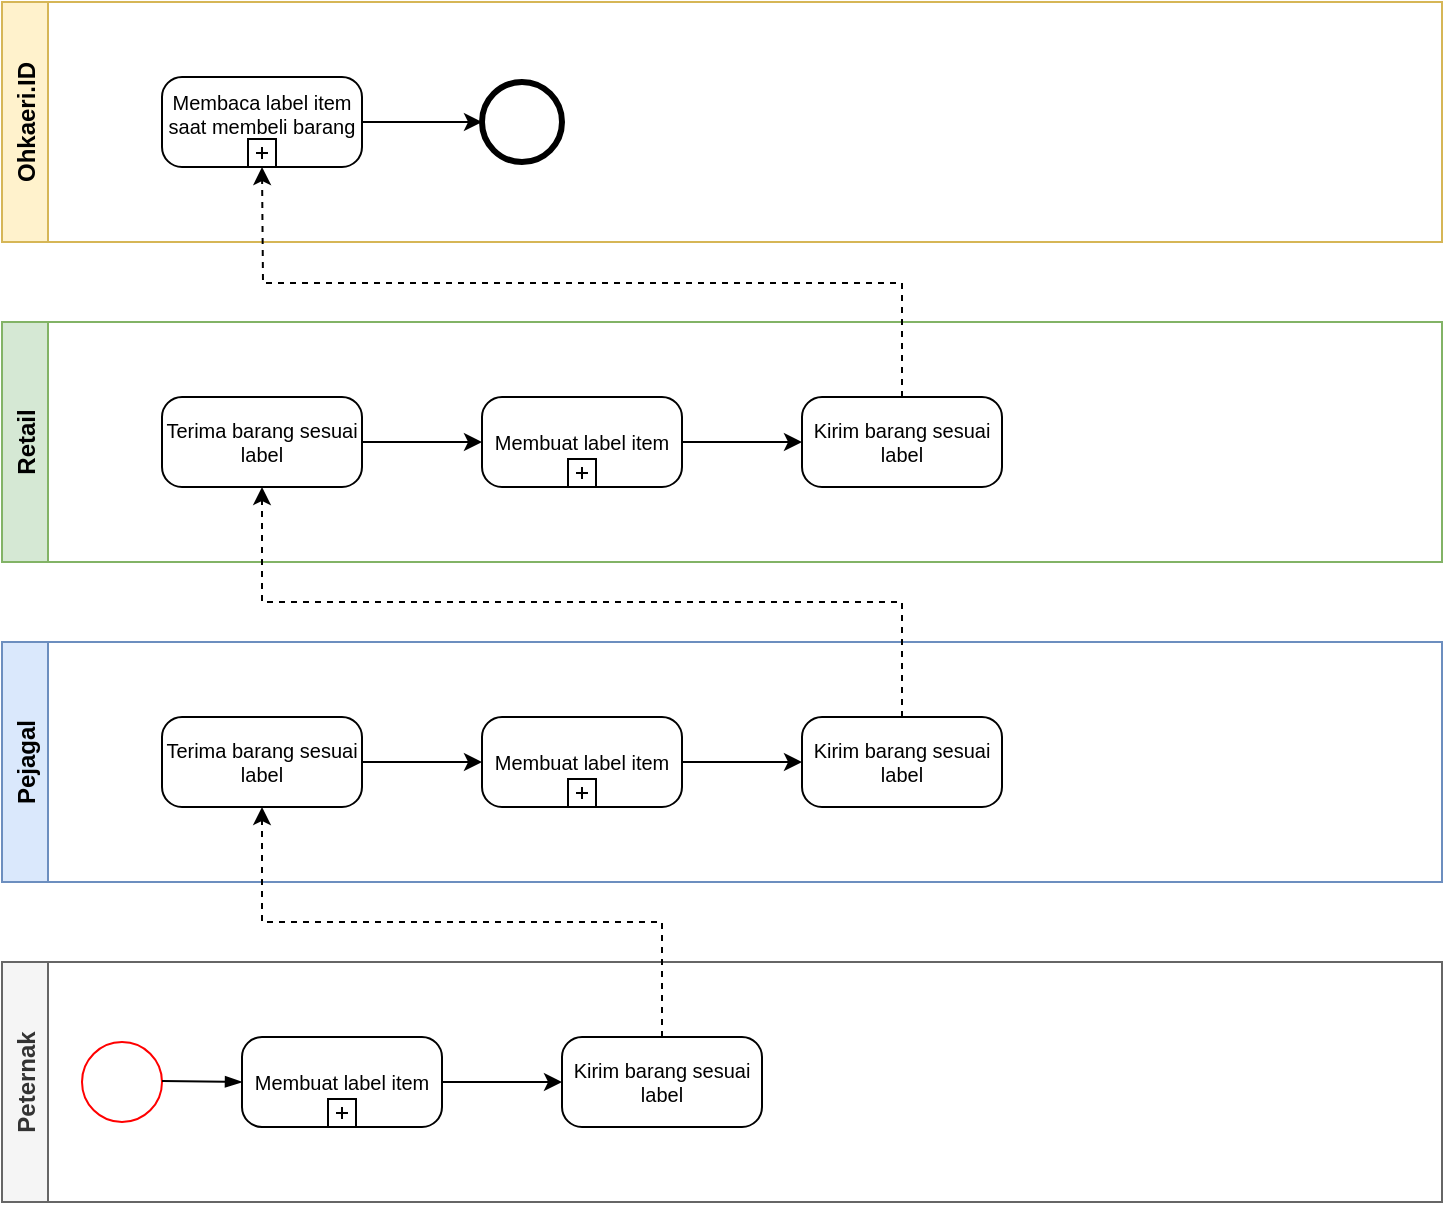 <mxfile version="16.1.2" type="github">
  <diagram id="Ppr8t3euyEViD80xvfqJ" name="Page-1">
    <mxGraphModel dx="1240" dy="631" grid="1" gridSize="10" guides="1" tooltips="1" connect="1" arrows="1" fold="1" page="1" pageScale="1" pageWidth="827" pageHeight="1169" math="0" shadow="0">
      <root>
        <mxCell id="0" />
        <mxCell id="1" parent="0" />
        <mxCell id="DeAB8FuBF1HyqQiYkL0p-1" value="Pejagal" style="swimlane;horizontal=0;fillColor=#dae8fc;strokeColor=#6c8ebf;" vertex="1" parent="1">
          <mxGeometry x="80" y="640" width="720" height="120" as="geometry" />
        </mxCell>
        <mxCell id="DeAB8FuBF1HyqQiYkL0p-2" style="edgeStyle=orthogonalEdgeStyle;rounded=0;orthogonalLoop=1;jettySize=auto;html=1;exitX=1;exitY=0.5;exitDx=0;exitDy=0;exitPerimeter=0;entryX=0;entryY=0.5;entryDx=0;entryDy=0;entryPerimeter=0;" edge="1" parent="DeAB8FuBF1HyqQiYkL0p-1" source="DeAB8FuBF1HyqQiYkL0p-3" target="DeAB8FuBF1HyqQiYkL0p-5">
          <mxGeometry relative="1" as="geometry" />
        </mxCell>
        <mxCell id="DeAB8FuBF1HyqQiYkL0p-3" value="Terima barang sesuai label" style="points=[[0.25,0,0],[0.5,0,0],[0.75,0,0],[1,0.25,0],[1,0.5,0],[1,0.75,0],[0.75,1,0],[0.5,1,0],[0.25,1,0],[0,0.75,0],[0,0.5,0],[0,0.25,0]];shape=mxgraph.bpmn.task;whiteSpace=wrap;rectStyle=rounded;size=10;taskMarker=abstract;fontSize=10;" vertex="1" parent="DeAB8FuBF1HyqQiYkL0p-1">
          <mxGeometry x="80" y="37.5" width="100" height="45" as="geometry" />
        </mxCell>
        <mxCell id="DeAB8FuBF1HyqQiYkL0p-4" style="edgeStyle=orthogonalEdgeStyle;rounded=0;orthogonalLoop=1;jettySize=auto;html=1;exitX=1;exitY=0.5;exitDx=0;exitDy=0;exitPerimeter=0;entryX=0;entryY=0.5;entryDx=0;entryDy=0;entryPerimeter=0;" edge="1" parent="DeAB8FuBF1HyqQiYkL0p-1" source="DeAB8FuBF1HyqQiYkL0p-5" target="DeAB8FuBF1HyqQiYkL0p-6">
          <mxGeometry relative="1" as="geometry" />
        </mxCell>
        <mxCell id="DeAB8FuBF1HyqQiYkL0p-5" value="Membuat label item" style="points=[[0.25,0,0],[0.5,0,0],[0.75,0,0],[1,0.25,0],[1,0.5,0],[1,0.75,0],[0.75,1,0],[0.5,1,0],[0.25,1,0],[0,0.75,0],[0,0.5,0],[0,0.25,0]];shape=mxgraph.bpmn.task;whiteSpace=wrap;rectStyle=rounded;size=10;taskMarker=abstract;isLoopSub=1;fontSize=10;" vertex="1" parent="DeAB8FuBF1HyqQiYkL0p-1">
          <mxGeometry x="240" y="37.5" width="100" height="45" as="geometry" />
        </mxCell>
        <mxCell id="DeAB8FuBF1HyqQiYkL0p-6" value="Kirim barang sesuai label" style="points=[[0.25,0,0],[0.5,0,0],[0.75,0,0],[1,0.25,0],[1,0.5,0],[1,0.75,0],[0.75,1,0],[0.5,1,0],[0.25,1,0],[0,0.75,0],[0,0.5,0],[0,0.25,0]];shape=mxgraph.bpmn.task;whiteSpace=wrap;rectStyle=rounded;size=10;taskMarker=abstract;fontSize=10;" vertex="1" parent="DeAB8FuBF1HyqQiYkL0p-1">
          <mxGeometry x="400" y="37.5" width="100" height="45" as="geometry" />
        </mxCell>
        <mxCell id="DeAB8FuBF1HyqQiYkL0p-7" value="Retail" style="swimlane;horizontal=0;fillColor=#d5e8d4;strokeColor=#82b366;" vertex="1" parent="1">
          <mxGeometry x="80" y="480" width="720" height="120" as="geometry" />
        </mxCell>
        <mxCell id="DeAB8FuBF1HyqQiYkL0p-8" style="edgeStyle=orthogonalEdgeStyle;rounded=0;orthogonalLoop=1;jettySize=auto;html=1;exitX=1;exitY=0.5;exitDx=0;exitDy=0;exitPerimeter=0;" edge="1" parent="DeAB8FuBF1HyqQiYkL0p-7" source="DeAB8FuBF1HyqQiYkL0p-9" target="DeAB8FuBF1HyqQiYkL0p-11">
          <mxGeometry relative="1" as="geometry" />
        </mxCell>
        <mxCell id="DeAB8FuBF1HyqQiYkL0p-9" value="Terima barang sesuai label" style="points=[[0.25,0,0],[0.5,0,0],[0.75,0,0],[1,0.25,0],[1,0.5,0],[1,0.75,0],[0.75,1,0],[0.5,1,0],[0.25,1,0],[0,0.75,0],[0,0.5,0],[0,0.25,0]];shape=mxgraph.bpmn.task;whiteSpace=wrap;rectStyle=rounded;size=10;taskMarker=abstract;fontSize=10;" vertex="1" parent="DeAB8FuBF1HyqQiYkL0p-7">
          <mxGeometry x="80" y="37.5" width="100" height="45" as="geometry" />
        </mxCell>
        <mxCell id="DeAB8FuBF1HyqQiYkL0p-10" style="edgeStyle=orthogonalEdgeStyle;rounded=0;orthogonalLoop=1;jettySize=auto;html=1;exitX=1;exitY=0.5;exitDx=0;exitDy=0;exitPerimeter=0;entryX=0;entryY=0.5;entryDx=0;entryDy=0;entryPerimeter=0;" edge="1" parent="DeAB8FuBF1HyqQiYkL0p-7" source="DeAB8FuBF1HyqQiYkL0p-11" target="DeAB8FuBF1HyqQiYkL0p-12">
          <mxGeometry relative="1" as="geometry" />
        </mxCell>
        <mxCell id="DeAB8FuBF1HyqQiYkL0p-11" value="Membuat label item" style="points=[[0.25,0,0],[0.5,0,0],[0.75,0,0],[1,0.25,0],[1,0.5,0],[1,0.75,0],[0.75,1,0],[0.5,1,0],[0.25,1,0],[0,0.75,0],[0,0.5,0],[0,0.25,0]];shape=mxgraph.bpmn.task;whiteSpace=wrap;rectStyle=rounded;size=10;taskMarker=abstract;isLoopSub=1;fontSize=10;" vertex="1" parent="DeAB8FuBF1HyqQiYkL0p-7">
          <mxGeometry x="240" y="37.5" width="100" height="45" as="geometry" />
        </mxCell>
        <mxCell id="DeAB8FuBF1HyqQiYkL0p-12" value="Kirim barang sesuai label" style="points=[[0.25,0,0],[0.5,0,0],[0.75,0,0],[1,0.25,0],[1,0.5,0],[1,0.75,0],[0.75,1,0],[0.5,1,0],[0.25,1,0],[0,0.75,0],[0,0.5,0],[0,0.25,0]];shape=mxgraph.bpmn.task;whiteSpace=wrap;rectStyle=rounded;size=10;taskMarker=abstract;fontSize=10;" vertex="1" parent="DeAB8FuBF1HyqQiYkL0p-7">
          <mxGeometry x="400" y="37.5" width="100" height="45" as="geometry" />
        </mxCell>
        <mxCell id="DeAB8FuBF1HyqQiYkL0p-19" value="Ohkaeri.ID" style="swimlane;horizontal=0;startSize=23;fillColor=#fff2cc;strokeColor=#d6b656;" vertex="1" parent="1">
          <mxGeometry x="80" y="320" width="720" height="120" as="geometry" />
        </mxCell>
        <mxCell id="DeAB8FuBF1HyqQiYkL0p-20" style="edgeStyle=orthogonalEdgeStyle;rounded=0;orthogonalLoop=1;jettySize=auto;html=1;exitX=1;exitY=0.5;exitDx=0;exitDy=0;exitPerimeter=0;" edge="1" parent="DeAB8FuBF1HyqQiYkL0p-19" source="DeAB8FuBF1HyqQiYkL0p-21" target="DeAB8FuBF1HyqQiYkL0p-22">
          <mxGeometry relative="1" as="geometry" />
        </mxCell>
        <mxCell id="DeAB8FuBF1HyqQiYkL0p-21" value="Membaca label item saat membeli barang" style="points=[[0.25,0,0],[0.5,0,0],[0.75,0,0],[1,0.25,0],[1,0.5,0],[1,0.75,0],[0.75,1,0],[0.5,1,0],[0.25,1,0],[0,0.75,0],[0,0.5,0],[0,0.25,0]];shape=mxgraph.bpmn.task;whiteSpace=wrap;rectStyle=rounded;size=10;taskMarker=abstract;isLoopSub=1;fontSize=10;verticalAlign=top;" vertex="1" parent="DeAB8FuBF1HyqQiYkL0p-19">
          <mxGeometry x="80" y="37.5" width="100" height="45" as="geometry" />
        </mxCell>
        <mxCell id="DeAB8FuBF1HyqQiYkL0p-22" value="" style="points=[[0.145,0.145,0],[0.5,0,0],[0.855,0.145,0],[1,0.5,0],[0.855,0.855,0],[0.5,1,0],[0.145,0.855,0],[0,0.5,0]];shape=mxgraph.bpmn.event;html=1;verticalLabelPosition=bottom;labelBackgroundColor=#ffffff;verticalAlign=top;align=center;perimeter=ellipsePerimeter;outlineConnect=0;aspect=fixed;outline=end;symbol=terminate2;" vertex="1" parent="DeAB8FuBF1HyqQiYkL0p-19">
          <mxGeometry x="240" y="40" width="40" height="40" as="geometry" />
        </mxCell>
        <mxCell id="DeAB8FuBF1HyqQiYkL0p-23" value="Peternak" style="swimlane;horizontal=0;startSize=23;fillColor=#f5f5f5;fontColor=#333333;strokeColor=#666666;" vertex="1" parent="1">
          <mxGeometry x="80" y="800" width="720" height="120" as="geometry" />
        </mxCell>
        <mxCell id="DeAB8FuBF1HyqQiYkL0p-24" value="" style="ellipse;whiteSpace=wrap;html=1;aspect=fixed;strokeColor=#FF0000;" vertex="1" parent="DeAB8FuBF1HyqQiYkL0p-23">
          <mxGeometry x="40" y="40" width="40" height="40" as="geometry" />
        </mxCell>
        <mxCell id="DeAB8FuBF1HyqQiYkL0p-25" value="Kirim barang sesuai label" style="points=[[0.25,0,0],[0.5,0,0],[0.75,0,0],[1,0.25,0],[1,0.5,0],[1,0.75,0],[0.75,1,0],[0.5,1,0],[0.25,1,0],[0,0.75,0],[0,0.5,0],[0,0.25,0]];shape=mxgraph.bpmn.task;whiteSpace=wrap;rectStyle=rounded;size=10;taskMarker=abstract;fontSize=10;" vertex="1" parent="DeAB8FuBF1HyqQiYkL0p-23">
          <mxGeometry x="280" y="37.5" width="100" height="45" as="geometry" />
        </mxCell>
        <mxCell id="DeAB8FuBF1HyqQiYkL0p-26" style="edgeStyle=none;rounded=0;orthogonalLoop=1;jettySize=auto;html=1;exitX=1;exitY=0.5;exitDx=0;exitDy=0;exitPerimeter=0;fontSize=10;" edge="1" parent="DeAB8FuBF1HyqQiYkL0p-23" source="DeAB8FuBF1HyqQiYkL0p-27" target="DeAB8FuBF1HyqQiYkL0p-25">
          <mxGeometry relative="1" as="geometry" />
        </mxCell>
        <mxCell id="DeAB8FuBF1HyqQiYkL0p-27" value="Membuat label item" style="points=[[0.25,0,0],[0.5,0,0],[0.75,0,0],[1,0.25,0],[1,0.5,0],[1,0.75,0],[0.75,1,0],[0.5,1,0],[0.25,1,0],[0,0.75,0],[0,0.5,0],[0,0.25,0]];shape=mxgraph.bpmn.task;whiteSpace=wrap;rectStyle=rounded;size=10;taskMarker=abstract;isLoopSub=1;fontSize=10;" vertex="1" parent="DeAB8FuBF1HyqQiYkL0p-23">
          <mxGeometry x="120" y="37.5" width="100" height="45" as="geometry" />
        </mxCell>
        <mxCell id="DeAB8FuBF1HyqQiYkL0p-28" value="" style="fontSize=12;html=1;endArrow=blockThin;endFill=1;rounded=0;entryX=0;entryY=0.5;entryDx=0;entryDy=0;entryPerimeter=0;" edge="1" parent="DeAB8FuBF1HyqQiYkL0p-23" target="DeAB8FuBF1HyqQiYkL0p-27">
          <mxGeometry width="160" relative="1" as="geometry">
            <mxPoint x="80" y="59.5" as="sourcePoint" />
            <mxPoint x="240" y="59.5" as="targetPoint" />
          </mxGeometry>
        </mxCell>
        <mxCell id="DeAB8FuBF1HyqQiYkL0p-31" style="edgeStyle=orthogonalEdgeStyle;rounded=0;orthogonalLoop=1;jettySize=auto;html=1;exitX=0.5;exitY=0;exitDx=0;exitDy=0;exitPerimeter=0;entryX=0.5;entryY=1;entryDx=0;entryDy=0;entryPerimeter=0;dashed=1;" edge="1" parent="1" source="DeAB8FuBF1HyqQiYkL0p-25" target="DeAB8FuBF1HyqQiYkL0p-3">
          <mxGeometry relative="1" as="geometry" />
        </mxCell>
        <mxCell id="DeAB8FuBF1HyqQiYkL0p-32" style="edgeStyle=orthogonalEdgeStyle;rounded=0;orthogonalLoop=1;jettySize=auto;html=1;exitX=0.5;exitY=0;exitDx=0;exitDy=0;exitPerimeter=0;entryX=0.5;entryY=1;entryDx=0;entryDy=0;entryPerimeter=0;dashed=1;" edge="1" parent="1" source="DeAB8FuBF1HyqQiYkL0p-6" target="DeAB8FuBF1HyqQiYkL0p-9">
          <mxGeometry relative="1" as="geometry" />
        </mxCell>
        <mxCell id="DeAB8FuBF1HyqQiYkL0p-33" style="edgeStyle=orthogonalEdgeStyle;rounded=0;orthogonalLoop=1;jettySize=auto;html=1;exitX=0.5;exitY=0;exitDx=0;exitDy=0;exitPerimeter=0;entryX=0.5;entryY=1;entryDx=0;entryDy=0;entryPerimeter=0;dashed=1;" edge="1" parent="1" source="DeAB8FuBF1HyqQiYkL0p-12">
          <mxGeometry relative="1" as="geometry">
            <mxPoint x="210" y="402.5" as="targetPoint" />
          </mxGeometry>
        </mxCell>
      </root>
    </mxGraphModel>
  </diagram>
</mxfile>
